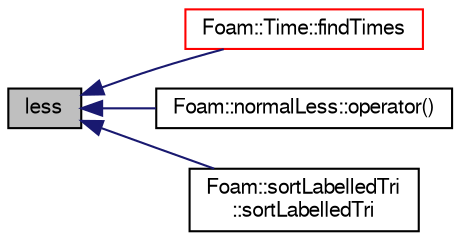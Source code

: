 digraph "less"
{
  bgcolor="transparent";
  edge [fontname="FreeSans",fontsize="10",labelfontname="FreeSans",labelfontsize="10"];
  node [fontname="FreeSans",fontsize="10",shape=record];
  rankdir="LR";
  Node7253 [label="less",height=0.2,width=0.4,color="black", fillcolor="grey75", style="filled", fontcolor="black"];
  Node7253 -> Node7254 [dir="back",color="midnightblue",fontsize="10",style="solid",fontname="FreeSans"];
  Node7254 [label="Foam::Time::findTimes",height=0.2,width=0.4,color="red",URL="$a26350.html#a358594437beb51631684afba39f445da",tooltip="Search a given directory for valid time directories. "];
  Node7253 -> Node7260 [dir="back",color="midnightblue",fontsize="10",style="solid",fontname="FreeSans"];
  Node7260 [label="Foam::normalLess::operator()",height=0.2,width=0.4,color="black",URL="$a24666.html#a8e08c097abaffd663c7430018775a181"];
  Node7253 -> Node7261 [dir="back",color="midnightblue",fontsize="10",style="solid",fontname="FreeSans"];
  Node7261 [label="Foam::sortLabelledTri\l::sortLabelledTri",height=0.2,width=0.4,color="black",URL="$a30582.html#a001d9cfc5814719731c59eed17b07dbc",tooltip="Construct from surface, sorting the faces according to patch. "];
}

